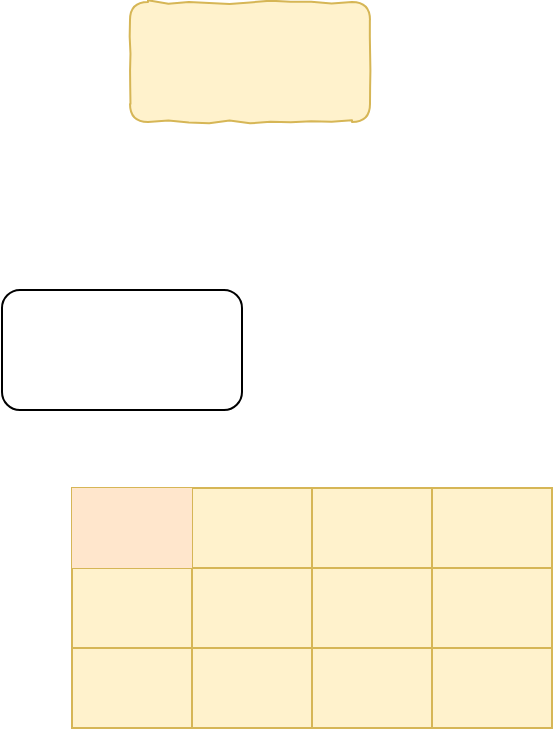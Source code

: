 <mxfile version="13.8.1" type="github">
  <diagram id="fRViq0NgBLvrVwMX1baH" name="第 1 页">
    <mxGraphModel dx="1361" dy="762" grid="0" gridSize="10" guides="1" tooltips="1" connect="1" arrows="1" fold="1" page="1" pageScale="1" pageWidth="827" pageHeight="1169" math="0" shadow="0">
      <root>
        <mxCell id="0" />
        <mxCell id="1" parent="0" />
        <mxCell id="aoPXmAFJBu_n6E6N7vcX-1" value="" style="whiteSpace=wrap;html=1;rounded=1;fillColor=#fff2cc;strokeColor=#d6b656;comic=1;" vertex="1" parent="1">
          <mxGeometry x="386" y="155" width="120" height="60" as="geometry" />
        </mxCell>
        <mxCell id="aoPXmAFJBu_n6E6N7vcX-2" value="" style="rounded=1;whiteSpace=wrap;html=1;sketch=0;" vertex="1" parent="1">
          <mxGeometry x="322" y="299" width="120" height="60" as="geometry" />
        </mxCell>
        <mxCell id="aoPXmAFJBu_n6E6N7vcX-3" value="" style="shape=table;html=1;whiteSpace=wrap;startSize=0;container=1;collapsible=0;childLayout=tableLayout;fillColor=#fff2cc;strokeColor=#d6b656;rounded=1;" vertex="1" parent="1">
          <mxGeometry x="357" y="398" width="240" height="120" as="geometry" />
        </mxCell>
        <mxCell id="aoPXmAFJBu_n6E6N7vcX-14" value="" style="shape=partialRectangle;html=1;whiteSpace=wrap;collapsible=0;dropTarget=0;pointerEvents=0;fillColor=none;top=0;left=0;bottom=0;right=0;points=[[0,0.5],[1,0.5]];portConstraint=eastwest;" vertex="1" parent="aoPXmAFJBu_n6E6N7vcX-3">
          <mxGeometry width="240" height="40" as="geometry" />
        </mxCell>
        <mxCell id="aoPXmAFJBu_n6E6N7vcX-15" value="" style="shape=partialRectangle;html=1;whiteSpace=wrap;connectable=0;overflow=hidden;fillColor=#ffe6cc;top=0;left=0;bottom=0;right=0;strokeColor=#d79b00;" vertex="1" parent="aoPXmAFJBu_n6E6N7vcX-14">
          <mxGeometry width="60" height="40" as="geometry" />
        </mxCell>
        <mxCell id="aoPXmAFJBu_n6E6N7vcX-16" value="" style="shape=partialRectangle;html=1;whiteSpace=wrap;connectable=0;overflow=hidden;fillColor=none;top=0;left=0;bottom=0;right=0;" vertex="1" parent="aoPXmAFJBu_n6E6N7vcX-14">
          <mxGeometry x="60" width="60" height="40" as="geometry" />
        </mxCell>
        <mxCell id="aoPXmAFJBu_n6E6N7vcX-17" value="" style="shape=partialRectangle;html=1;whiteSpace=wrap;connectable=0;overflow=hidden;fillColor=none;top=0;left=0;bottom=0;right=0;" vertex="1" parent="aoPXmAFJBu_n6E6N7vcX-14">
          <mxGeometry x="120" width="60" height="40" as="geometry" />
        </mxCell>
        <mxCell id="aoPXmAFJBu_n6E6N7vcX-18" value="" style="shape=partialRectangle;html=1;whiteSpace=wrap;connectable=0;overflow=hidden;fillColor=none;top=0;left=0;bottom=0;right=0;" vertex="1" parent="aoPXmAFJBu_n6E6N7vcX-14">
          <mxGeometry x="180" width="60" height="40" as="geometry" />
        </mxCell>
        <mxCell id="aoPXmAFJBu_n6E6N7vcX-4" value="" style="shape=partialRectangle;html=1;whiteSpace=wrap;collapsible=0;dropTarget=0;pointerEvents=0;fillColor=none;top=0;left=0;bottom=0;right=0;points=[[0,0.5],[1,0.5]];portConstraint=eastwest;" vertex="1" parent="aoPXmAFJBu_n6E6N7vcX-3">
          <mxGeometry y="40" width="240" height="40" as="geometry" />
        </mxCell>
        <mxCell id="aoPXmAFJBu_n6E6N7vcX-5" value="" style="shape=partialRectangle;html=1;whiteSpace=wrap;connectable=0;overflow=hidden;fillColor=none;top=0;left=0;bottom=0;right=0;" vertex="1" parent="aoPXmAFJBu_n6E6N7vcX-4">
          <mxGeometry width="60" height="40" as="geometry" />
        </mxCell>
        <mxCell id="aoPXmAFJBu_n6E6N7vcX-6" value="" style="shape=partialRectangle;html=1;whiteSpace=wrap;connectable=0;overflow=hidden;fillColor=none;top=0;left=0;bottom=0;right=0;" vertex="1" parent="aoPXmAFJBu_n6E6N7vcX-4">
          <mxGeometry x="60" width="60" height="40" as="geometry" />
        </mxCell>
        <mxCell id="aoPXmAFJBu_n6E6N7vcX-7" value="" style="shape=partialRectangle;html=1;whiteSpace=wrap;connectable=0;overflow=hidden;fillColor=none;top=0;left=0;bottom=0;right=0;" vertex="1" parent="aoPXmAFJBu_n6E6N7vcX-4">
          <mxGeometry x="120" width="60" height="40" as="geometry" />
        </mxCell>
        <mxCell id="aoPXmAFJBu_n6E6N7vcX-8" value="" style="shape=partialRectangle;html=1;whiteSpace=wrap;connectable=0;overflow=hidden;fillColor=none;top=0;left=0;bottom=0;right=0;" vertex="1" parent="aoPXmAFJBu_n6E6N7vcX-4">
          <mxGeometry x="180" width="60" height="40" as="geometry" />
        </mxCell>
        <mxCell id="aoPXmAFJBu_n6E6N7vcX-9" value="" style="shape=partialRectangle;html=1;whiteSpace=wrap;collapsible=0;dropTarget=0;pointerEvents=0;fillColor=none;top=0;left=0;bottom=0;right=0;points=[[0,0.5],[1,0.5]];portConstraint=eastwest;" vertex="1" parent="aoPXmAFJBu_n6E6N7vcX-3">
          <mxGeometry y="80" width="240" height="40" as="geometry" />
        </mxCell>
        <mxCell id="aoPXmAFJBu_n6E6N7vcX-10" value="" style="shape=partialRectangle;html=1;whiteSpace=wrap;connectable=0;overflow=hidden;fillColor=none;top=0;left=0;bottom=0;right=0;" vertex="1" parent="aoPXmAFJBu_n6E6N7vcX-9">
          <mxGeometry width="60" height="40" as="geometry" />
        </mxCell>
        <mxCell id="aoPXmAFJBu_n6E6N7vcX-11" value="" style="shape=partialRectangle;html=1;whiteSpace=wrap;connectable=0;overflow=hidden;fillColor=none;top=0;left=0;bottom=0;right=0;" vertex="1" parent="aoPXmAFJBu_n6E6N7vcX-9">
          <mxGeometry x="60" width="60" height="40" as="geometry" />
        </mxCell>
        <mxCell id="aoPXmAFJBu_n6E6N7vcX-12" value="" style="shape=partialRectangle;html=1;whiteSpace=wrap;connectable=0;overflow=hidden;fillColor=none;top=0;left=0;bottom=0;right=0;" vertex="1" parent="aoPXmAFJBu_n6E6N7vcX-9">
          <mxGeometry x="120" width="60" height="40" as="geometry" />
        </mxCell>
        <mxCell id="aoPXmAFJBu_n6E6N7vcX-13" value="" style="shape=partialRectangle;html=1;whiteSpace=wrap;connectable=0;overflow=hidden;fillColor=none;top=0;left=0;bottom=0;right=0;" vertex="1" parent="aoPXmAFJBu_n6E6N7vcX-9">
          <mxGeometry x="180" width="60" height="40" as="geometry" />
        </mxCell>
      </root>
    </mxGraphModel>
  </diagram>
</mxfile>
